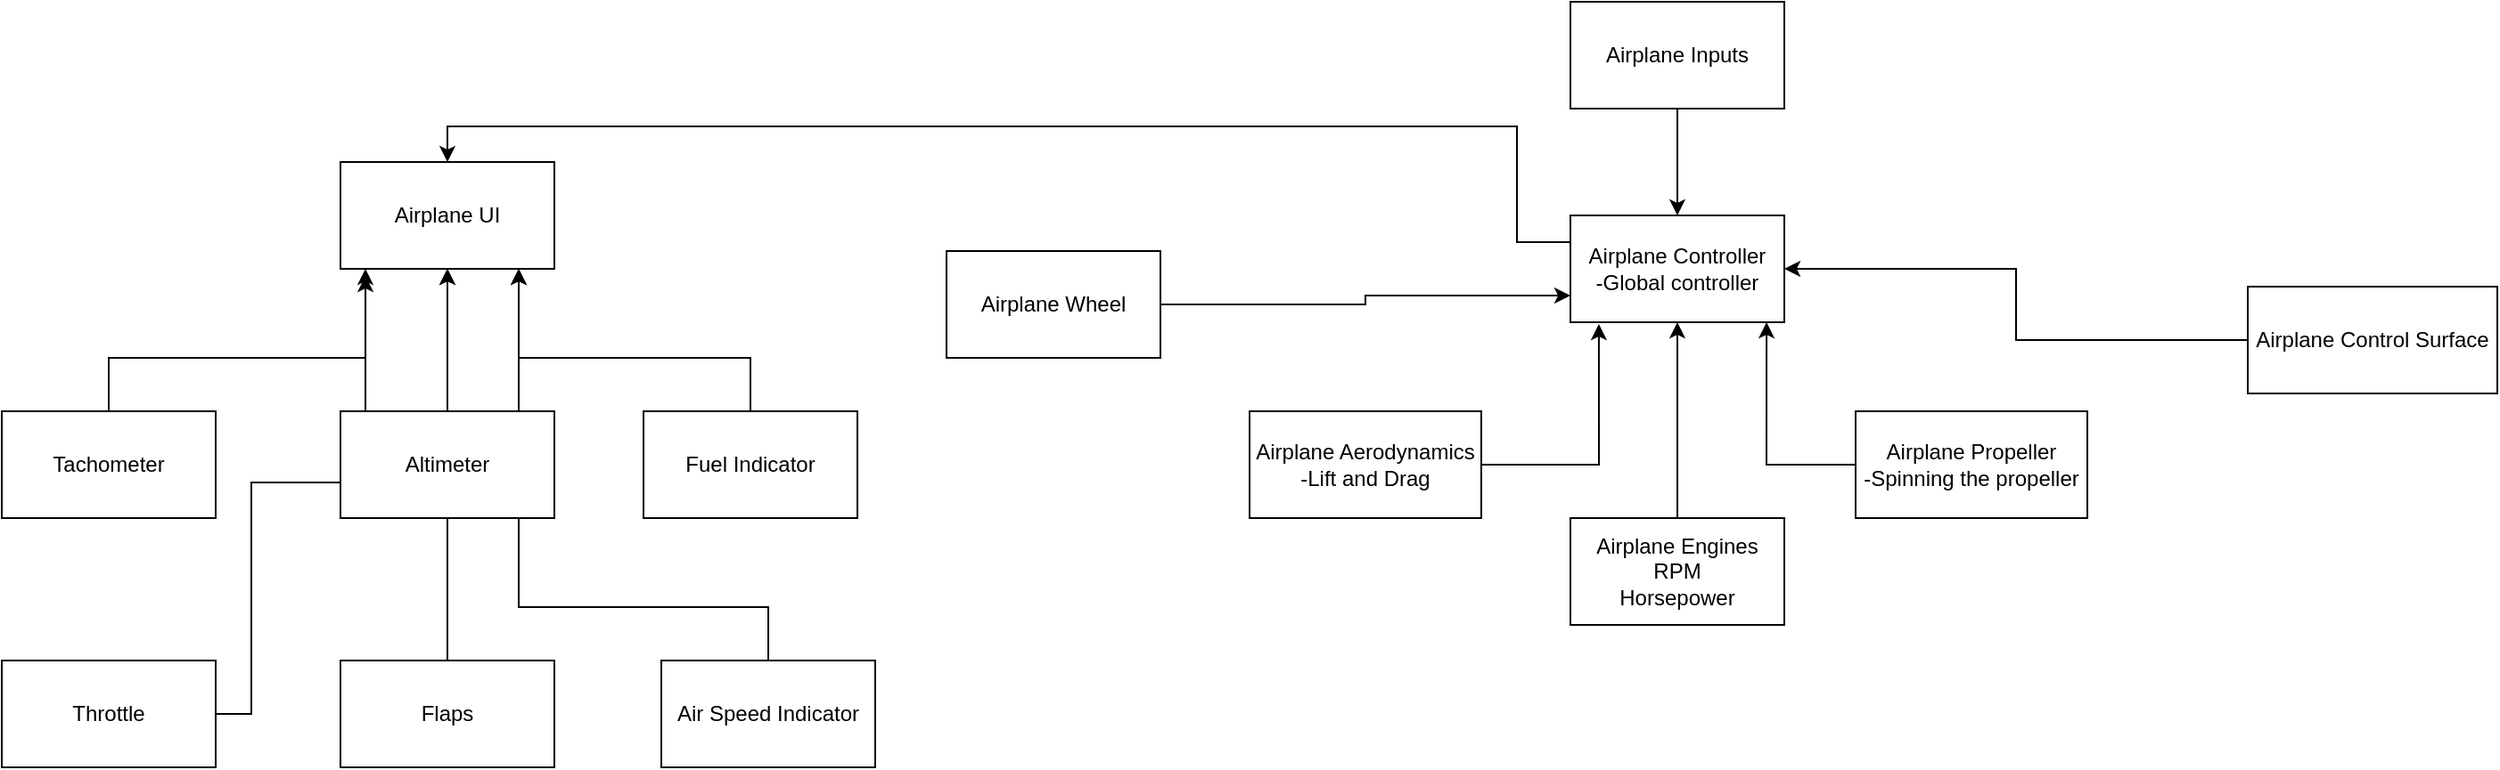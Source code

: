 <mxfile version="16.6.0" type="github"><diagram id="D2W7shwD7pkVKXSD43DM" name="Page-1"><mxGraphModel dx="2297" dy="803" grid="1" gridSize="10" guides="1" tooltips="1" connect="1" arrows="1" fold="1" page="1" pageScale="1" pageWidth="850" pageHeight="1100" math="0" shadow="0"><root><mxCell id="0"/><mxCell id="1" parent="0"/><mxCell id="tP4JzeRGOhvXxr9tqno0-3" style="edgeStyle=orthogonalEdgeStyle;rounded=0;orthogonalLoop=1;jettySize=auto;html=1;entryX=0.5;entryY=0;entryDx=0;entryDy=0;" edge="1" parent="1" source="tP4JzeRGOhvXxr9tqno0-1" target="tP4JzeRGOhvXxr9tqno0-2"><mxGeometry relative="1" as="geometry"><mxPoint x="400" y="130" as="targetPoint"/></mxGeometry></mxCell><mxCell id="tP4JzeRGOhvXxr9tqno0-1" value="Airplane Inputs" style="rounded=0;whiteSpace=wrap;html=1;" vertex="1" parent="1"><mxGeometry x="340" y="50" width="120" height="60" as="geometry"/></mxCell><mxCell id="tP4JzeRGOhvXxr9tqno0-35" style="edgeStyle=orthogonalEdgeStyle;rounded=0;orthogonalLoop=1;jettySize=auto;html=1;exitX=0;exitY=0.25;exitDx=0;exitDy=0;entryX=0.5;entryY=0;entryDx=0;entryDy=0;" edge="1" parent="1" source="tP4JzeRGOhvXxr9tqno0-2" target="tP4JzeRGOhvXxr9tqno0-20"><mxGeometry relative="1" as="geometry"><Array as="points"><mxPoint x="310" y="185"/><mxPoint x="310" y="120"/><mxPoint x="-290" y="120"/></Array></mxGeometry></mxCell><mxCell id="tP4JzeRGOhvXxr9tqno0-2" value="Airplane Controller&lt;br&gt;-Global controller" style="rounded=0;whiteSpace=wrap;html=1;" vertex="1" parent="1"><mxGeometry x="340" y="170" width="120" height="60" as="geometry"/></mxCell><mxCell id="tP4JzeRGOhvXxr9tqno0-14" style="edgeStyle=orthogonalEdgeStyle;rounded=0;orthogonalLoop=1;jettySize=auto;html=1;entryX=0.133;entryY=1.017;entryDx=0;entryDy=0;entryPerimeter=0;" edge="1" parent="1" source="tP4JzeRGOhvXxr9tqno0-4" target="tP4JzeRGOhvXxr9tqno0-2"><mxGeometry relative="1" as="geometry"/></mxCell><mxCell id="tP4JzeRGOhvXxr9tqno0-4" value="Airplane Aerodynamics&lt;br&gt;-Lift and Drag" style="rounded=0;whiteSpace=wrap;html=1;" vertex="1" parent="1"><mxGeometry x="160" y="280" width="130" height="60" as="geometry"/></mxCell><mxCell id="tP4JzeRGOhvXxr9tqno0-15" style="edgeStyle=orthogonalEdgeStyle;rounded=0;orthogonalLoop=1;jettySize=auto;html=1;exitX=0.5;exitY=0;exitDx=0;exitDy=0;" edge="1" parent="1" source="tP4JzeRGOhvXxr9tqno0-6" target="tP4JzeRGOhvXxr9tqno0-2"><mxGeometry relative="1" as="geometry"/></mxCell><mxCell id="tP4JzeRGOhvXxr9tqno0-6" value="Airplane Engines&lt;br&gt;RPM&lt;br&gt;Horsepower" style="rounded=0;whiteSpace=wrap;html=1;" vertex="1" parent="1"><mxGeometry x="340" y="340" width="120" height="60" as="geometry"/></mxCell><mxCell id="tP4JzeRGOhvXxr9tqno0-13" style="edgeStyle=orthogonalEdgeStyle;rounded=0;orthogonalLoop=1;jettySize=auto;html=1;entryX=0.917;entryY=1;entryDx=0;entryDy=0;entryPerimeter=0;" edge="1" parent="1" source="tP4JzeRGOhvXxr9tqno0-9" target="tP4JzeRGOhvXxr9tqno0-2"><mxGeometry relative="1" as="geometry"/></mxCell><mxCell id="tP4JzeRGOhvXxr9tqno0-9" value="Airplane Propeller&lt;br&gt;-Spinning the propeller" style="rounded=0;whiteSpace=wrap;html=1;" vertex="1" parent="1"><mxGeometry x="500" y="280" width="130" height="60" as="geometry"/></mxCell><mxCell id="tP4JzeRGOhvXxr9tqno0-17" style="edgeStyle=orthogonalEdgeStyle;rounded=0;orthogonalLoop=1;jettySize=auto;html=1;entryX=1;entryY=0.5;entryDx=0;entryDy=0;" edge="1" parent="1" source="tP4JzeRGOhvXxr9tqno0-16" target="tP4JzeRGOhvXxr9tqno0-2"><mxGeometry relative="1" as="geometry"/></mxCell><mxCell id="tP4JzeRGOhvXxr9tqno0-16" value="Airplane Control Surface" style="rounded=0;whiteSpace=wrap;html=1;" vertex="1" parent="1"><mxGeometry x="720" y="210" width="140" height="60" as="geometry"/></mxCell><mxCell id="tP4JzeRGOhvXxr9tqno0-19" style="edgeStyle=orthogonalEdgeStyle;rounded=0;orthogonalLoop=1;jettySize=auto;html=1;exitX=1;exitY=0.5;exitDx=0;exitDy=0;entryX=0;entryY=0.75;entryDx=0;entryDy=0;" edge="1" parent="1" source="tP4JzeRGOhvXxr9tqno0-18" target="tP4JzeRGOhvXxr9tqno0-2"><mxGeometry relative="1" as="geometry"/></mxCell><mxCell id="tP4JzeRGOhvXxr9tqno0-18" value="Airplane Wheel" style="rounded=0;whiteSpace=wrap;html=1;" vertex="1" parent="1"><mxGeometry x="-10" y="190" width="120" height="60" as="geometry"/></mxCell><mxCell id="tP4JzeRGOhvXxr9tqno0-20" value="Airplane UI" style="rounded=0;whiteSpace=wrap;html=1;" vertex="1" parent="1"><mxGeometry x="-350" y="140" width="120" height="60" as="geometry"/></mxCell><mxCell id="tP4JzeRGOhvXxr9tqno0-29" style="edgeStyle=orthogonalEdgeStyle;rounded=0;orthogonalLoop=1;jettySize=auto;html=1;" edge="1" parent="1" source="tP4JzeRGOhvXxr9tqno0-23"><mxGeometry relative="1" as="geometry"><mxPoint x="-336" y="200" as="targetPoint"/><Array as="points"><mxPoint x="-480" y="250"/><mxPoint x="-336" y="250"/></Array></mxGeometry></mxCell><mxCell id="tP4JzeRGOhvXxr9tqno0-30" style="edgeStyle=orthogonalEdgeStyle;rounded=0;orthogonalLoop=1;jettySize=auto;html=1;exitX=0.5;exitY=0;exitDx=0;exitDy=0;entryX=0.5;entryY=1;entryDx=0;entryDy=0;" edge="1" parent="1" source="tP4JzeRGOhvXxr9tqno0-24" target="tP4JzeRGOhvXxr9tqno0-20"><mxGeometry relative="1" as="geometry"/></mxCell><mxCell id="tP4JzeRGOhvXxr9tqno0-31" style="edgeStyle=orthogonalEdgeStyle;rounded=0;orthogonalLoop=1;jettySize=auto;html=1;" edge="1" parent="1" source="tP4JzeRGOhvXxr9tqno0-25"><mxGeometry relative="1" as="geometry"><mxPoint x="-250" y="200" as="targetPoint"/><Array as="points"><mxPoint x="-120" y="250"/><mxPoint x="-250" y="250"/></Array></mxGeometry></mxCell><mxCell id="tP4JzeRGOhvXxr9tqno0-25" value="Fuel Indicator" style="rounded=0;whiteSpace=wrap;html=1;" vertex="1" parent="1"><mxGeometry x="-180" y="280" width="120" height="60" as="geometry"/></mxCell><mxCell id="tP4JzeRGOhvXxr9tqno0-32" style="edgeStyle=orthogonalEdgeStyle;rounded=0;orthogonalLoop=1;jettySize=auto;html=1;entryX=0.117;entryY=1.067;entryDx=0;entryDy=0;entryPerimeter=0;" edge="1" parent="1" source="tP4JzeRGOhvXxr9tqno0-26" target="tP4JzeRGOhvXxr9tqno0-20"><mxGeometry relative="1" as="geometry"><Array as="points"><mxPoint x="-400" y="450"/><mxPoint x="-400" y="320"/><mxPoint x="-336" y="320"/></Array></mxGeometry></mxCell><mxCell id="tP4JzeRGOhvXxr9tqno0-26" value="Throttle" style="rounded=0;whiteSpace=wrap;html=1;" vertex="1" parent="1"><mxGeometry x="-540" y="420" width="120" height="60" as="geometry"/></mxCell><mxCell id="tP4JzeRGOhvXxr9tqno0-34" style="edgeStyle=orthogonalEdgeStyle;rounded=0;orthogonalLoop=1;jettySize=auto;html=1;entryX=0.5;entryY=1;entryDx=0;entryDy=0;" edge="1" parent="1" source="tP4JzeRGOhvXxr9tqno0-27" target="tP4JzeRGOhvXxr9tqno0-20"><mxGeometry relative="1" as="geometry"/></mxCell><mxCell id="tP4JzeRGOhvXxr9tqno0-27" value="Flaps" style="rounded=0;whiteSpace=wrap;html=1;" vertex="1" parent="1"><mxGeometry x="-350" y="420" width="120" height="60" as="geometry"/></mxCell><mxCell id="tP4JzeRGOhvXxr9tqno0-33" style="edgeStyle=orthogonalEdgeStyle;rounded=0;orthogonalLoop=1;jettySize=auto;html=1;" edge="1" parent="1" source="tP4JzeRGOhvXxr9tqno0-28"><mxGeometry relative="1" as="geometry"><mxPoint x="-250" y="200" as="targetPoint"/><Array as="points"><mxPoint x="-110" y="390"/><mxPoint x="-250" y="390"/></Array></mxGeometry></mxCell><mxCell id="tP4JzeRGOhvXxr9tqno0-28" value="Air Speed Indicator" style="rounded=0;whiteSpace=wrap;html=1;" vertex="1" parent="1"><mxGeometry x="-170" y="420" width="120" height="60" as="geometry"/></mxCell><mxCell id="tP4JzeRGOhvXxr9tqno0-23" value="Tachometer" style="rounded=0;whiteSpace=wrap;html=1;" vertex="1" parent="1"><mxGeometry x="-540" y="280" width="120" height="60" as="geometry"/></mxCell><mxCell id="tP4JzeRGOhvXxr9tqno0-24" value="Altimeter" style="rounded=0;whiteSpace=wrap;html=1;" vertex="1" parent="1"><mxGeometry x="-350" y="280" width="120" height="60" as="geometry"/></mxCell></root></mxGraphModel></diagram></mxfile>
